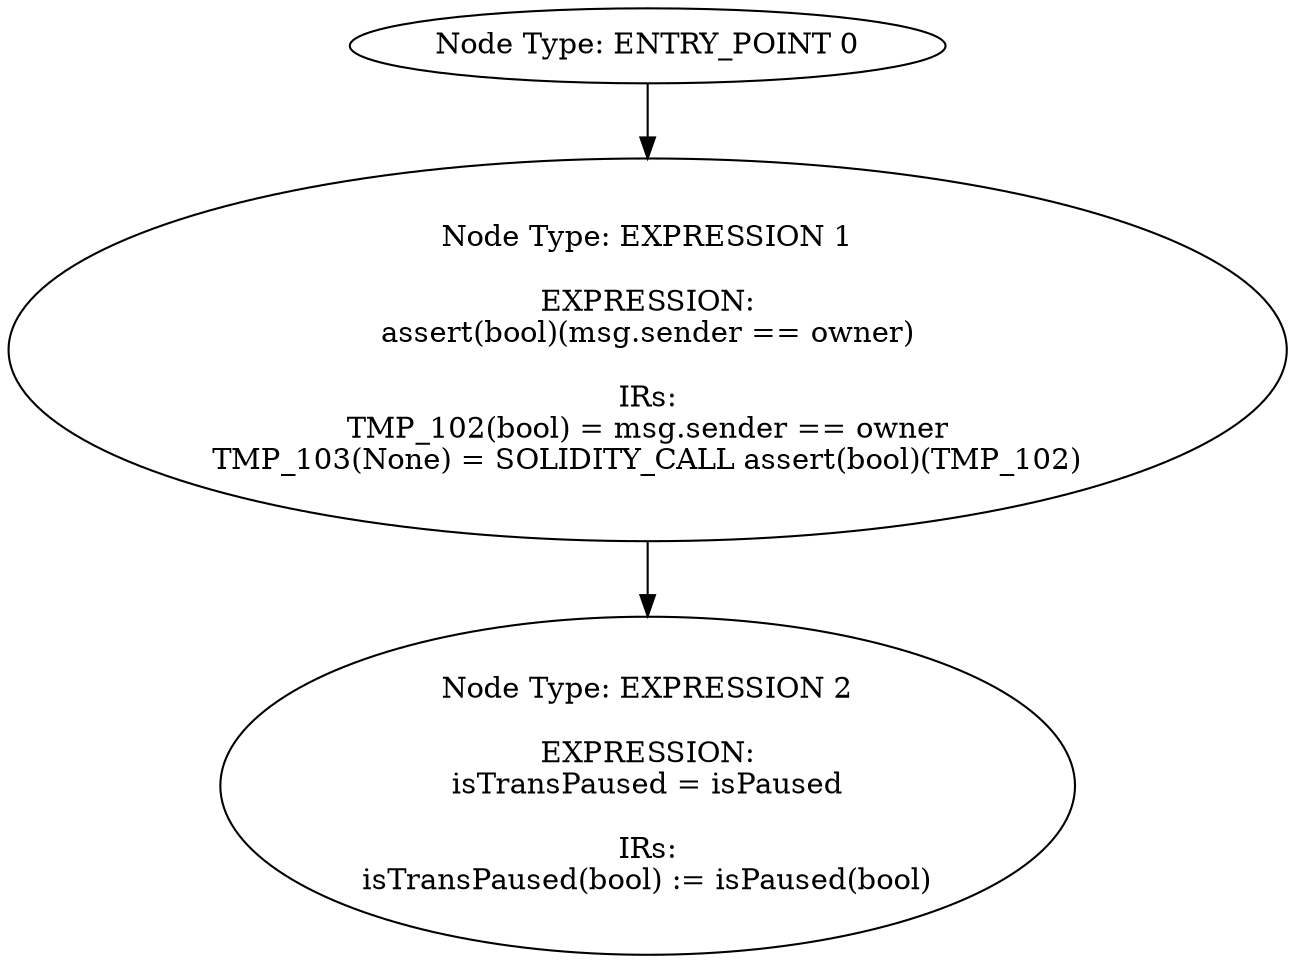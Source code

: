 digraph{
0[label="Node Type: ENTRY_POINT 0
"];
0->1;
1[label="Node Type: EXPRESSION 1

EXPRESSION:
assert(bool)(msg.sender == owner)

IRs:
TMP_102(bool) = msg.sender == owner
TMP_103(None) = SOLIDITY_CALL assert(bool)(TMP_102)"];
1->2;
2[label="Node Type: EXPRESSION 2

EXPRESSION:
isTransPaused = isPaused

IRs:
isTransPaused(bool) := isPaused(bool)"];
}
